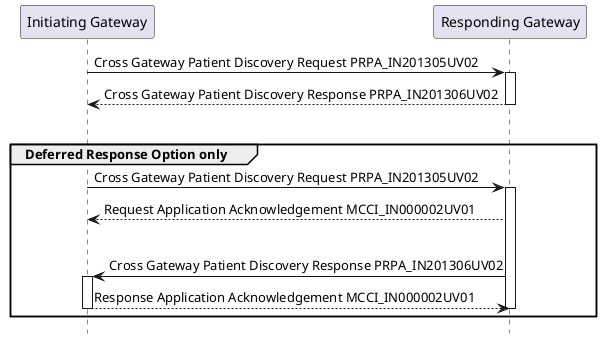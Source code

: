 @startuml
hide footbox

participant "Initiating Gateway" as IG
participant "Responding Gateway" as RG

IG -> RG :Cross Gateway Patient Discovery Request PRPA_IN201305UV02
activate RG
RG --> IG : Cross Gateway Patient Discovery Response PRPA_IN201306UV02
deactivate RG
|||
group Deferred Response Option only
    IG -> RG : Cross Gateway Patient Discovery Request PRPA_IN201305UV02
    activate RG
    RG --> IG : Request Application Acknowledgement MCCI_IN000002UV01
    |||
    RG -> IG : Cross Gateway Patient Discovery Response PRPA_IN201306UV02
    activate IG
    IG --> RG : Response Application Acknowledgement MCCI_IN000002UV01
    deactivate IG
    deactivate RG
end group

@enduml